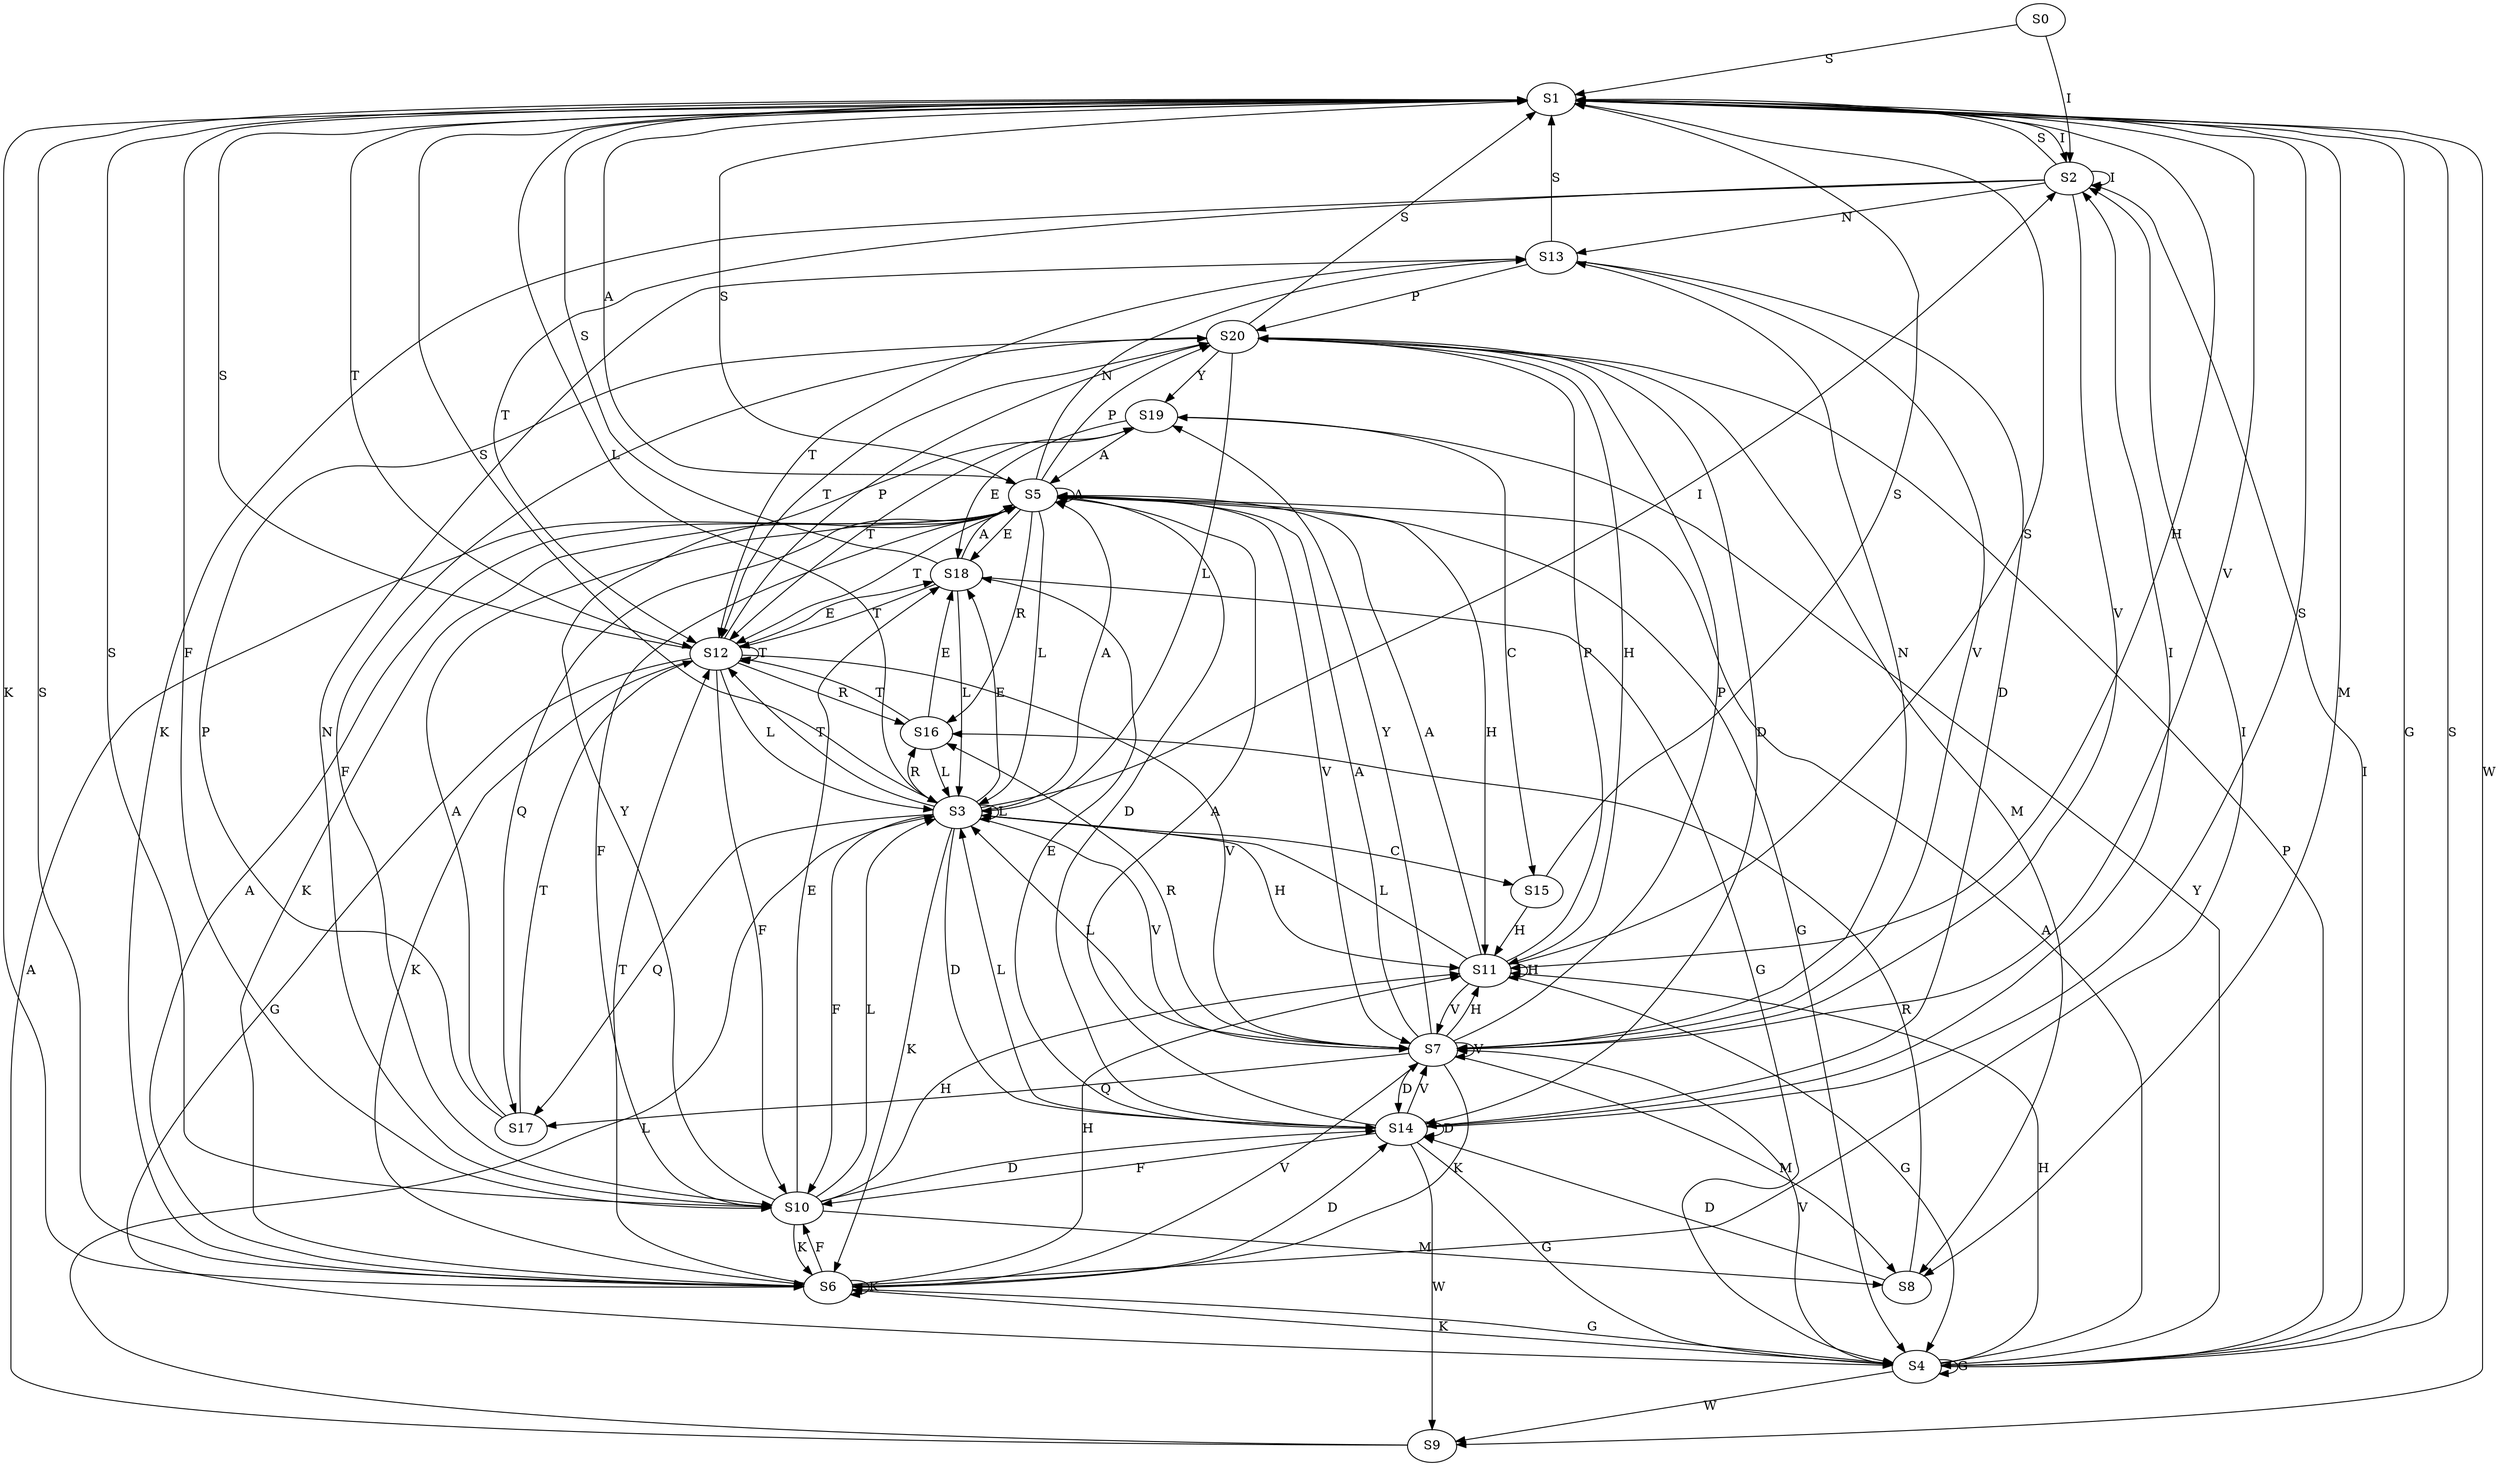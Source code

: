 strict digraph  {
	S0 -> S1 [ label = S ];
	S0 -> S2 [ label = I ];
	S1 -> S3 [ label = L ];
	S1 -> S4 [ label = G ];
	S1 -> S5 [ label = A ];
	S1 -> S6 [ label = K ];
	S1 -> S7 [ label = V ];
	S1 -> S8 [ label = M ];
	S1 -> S9 [ label = W ];
	S1 -> S2 [ label = I ];
	S1 -> S10 [ label = F ];
	S1 -> S11 [ label = H ];
	S1 -> S12 [ label = T ];
	S2 -> S13 [ label = N ];
	S2 -> S6 [ label = K ];
	S2 -> S12 [ label = T ];
	S2 -> S2 [ label = I ];
	S2 -> S7 [ label = V ];
	S2 -> S1 [ label = S ];
	S3 -> S7 [ label = V ];
	S3 -> S5 [ label = A ];
	S3 -> S10 [ label = F ];
	S3 -> S14 [ label = D ];
	S3 -> S6 [ label = K ];
	S3 -> S3 [ label = L ];
	S3 -> S15 [ label = C ];
	S3 -> S12 [ label = T ];
	S3 -> S11 [ label = H ];
	S3 -> S1 [ label = S ];
	S3 -> S2 [ label = I ];
	S3 -> S16 [ label = R ];
	S3 -> S17 [ label = Q ];
	S3 -> S18 [ label = E ];
	S4 -> S9 [ label = W ];
	S4 -> S7 [ label = V ];
	S4 -> S5 [ label = A ];
	S4 -> S19 [ label = Y ];
	S4 -> S11 [ label = H ];
	S4 -> S6 [ label = K ];
	S4 -> S1 [ label = S ];
	S4 -> S2 [ label = I ];
	S4 -> S4 [ label = G ];
	S4 -> S20 [ label = P ];
	S5 -> S20 [ label = P ];
	S5 -> S6 [ label = K ];
	S5 -> S5 [ label = A ];
	S5 -> S4 [ label = G ];
	S5 -> S11 [ label = H ];
	S5 -> S18 [ label = E ];
	S5 -> S1 [ label = S ];
	S5 -> S7 [ label = V ];
	S5 -> S14 [ label = D ];
	S5 -> S13 [ label = N ];
	S5 -> S3 [ label = L ];
	S5 -> S10 [ label = F ];
	S5 -> S17 [ label = Q ];
	S5 -> S16 [ label = R ];
	S5 -> S12 [ label = T ];
	S6 -> S14 [ label = D ];
	S6 -> S7 [ label = V ];
	S6 -> S4 [ label = G ];
	S6 -> S12 [ label = T ];
	S6 -> S6 [ label = K ];
	S6 -> S11 [ label = H ];
	S6 -> S10 [ label = F ];
	S6 -> S2 [ label = I ];
	S6 -> S1 [ label = S ];
	S6 -> S5 [ label = A ];
	S7 -> S8 [ label = M ];
	S7 -> S13 [ label = N ];
	S7 -> S6 [ label = K ];
	S7 -> S17 [ label = Q ];
	S7 -> S5 [ label = A ];
	S7 -> S11 [ label = H ];
	S7 -> S16 [ label = R ];
	S7 -> S20 [ label = P ];
	S7 -> S3 [ label = L ];
	S7 -> S14 [ label = D ];
	S7 -> S7 [ label = V ];
	S7 -> S19 [ label = Y ];
	S8 -> S16 [ label = R ];
	S8 -> S14 [ label = D ];
	S9 -> S5 [ label = A ];
	S9 -> S3 [ label = L ];
	S10 -> S8 [ label = M ];
	S10 -> S1 [ label = S ];
	S10 -> S19 [ label = Y ];
	S10 -> S11 [ label = H ];
	S10 -> S13 [ label = N ];
	S10 -> S18 [ label = E ];
	S10 -> S6 [ label = K ];
	S10 -> S14 [ label = D ];
	S10 -> S3 [ label = L ];
	S11 -> S5 [ label = A ];
	S11 -> S20 [ label = P ];
	S11 -> S1 [ label = S ];
	S11 -> S4 [ label = G ];
	S11 -> S3 [ label = L ];
	S11 -> S7 [ label = V ];
	S11 -> S11 [ label = H ];
	S12 -> S6 [ label = K ];
	S12 -> S20 [ label = P ];
	S12 -> S12 [ label = T ];
	S12 -> S3 [ label = L ];
	S12 -> S7 [ label = V ];
	S12 -> S10 [ label = F ];
	S12 -> S16 [ label = R ];
	S12 -> S1 [ label = S ];
	S12 -> S4 [ label = G ];
	S12 -> S18 [ label = E ];
	S13 -> S12 [ label = T ];
	S13 -> S20 [ label = P ];
	S13 -> S7 [ label = V ];
	S13 -> S1 [ label = S ];
	S13 -> S14 [ label = D ];
	S14 -> S5 [ label = A ];
	S14 -> S10 [ label = F ];
	S14 -> S7 [ label = V ];
	S14 -> S14 [ label = D ];
	S14 -> S1 [ label = S ];
	S14 -> S3 [ label = L ];
	S14 -> S18 [ label = E ];
	S14 -> S4 [ label = G ];
	S14 -> S2 [ label = I ];
	S14 -> S9 [ label = W ];
	S15 -> S11 [ label = H ];
	S15 -> S1 [ label = S ];
	S16 -> S18 [ label = E ];
	S16 -> S3 [ label = L ];
	S16 -> S12 [ label = T ];
	S17 -> S5 [ label = A ];
	S17 -> S12 [ label = T ];
	S17 -> S20 [ label = P ];
	S18 -> S4 [ label = G ];
	S18 -> S5 [ label = A ];
	S18 -> S3 [ label = L ];
	S18 -> S12 [ label = T ];
	S18 -> S1 [ label = S ];
	S19 -> S18 [ label = E ];
	S19 -> S12 [ label = T ];
	S19 -> S15 [ label = C ];
	S19 -> S5 [ label = A ];
	S20 -> S1 [ label = S ];
	S20 -> S10 [ label = F ];
	S20 -> S8 [ label = M ];
	S20 -> S14 [ label = D ];
	S20 -> S3 [ label = L ];
	S20 -> S12 [ label = T ];
	S20 -> S11 [ label = H ];
	S20 -> S19 [ label = Y ];
}
